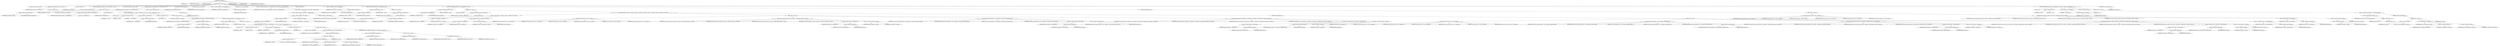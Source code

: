 digraph "getCommandline" {  
"602" [label = <(METHOD,getCommandline)<SUB>260</SUB>> ]
"603" [label = <(PARAM,this)<SUB>260</SUB>> ]
"604" [label = <(PARAM,String[] srcFiles)<SUB>260</SUB>> ]
"605" [label = <(PARAM,File[] baseDirs)<SUB>260</SUB>> ]
"606" [label = <(BLOCK,&lt;empty&gt;,&lt;empty&gt;)<SUB>260</SUB>> ]
"27" [label = <(LOCAL,Vector targets: java.util.Vector)> ]
"607" [label = <(&lt;operator&gt;.assignment,Vector targets = new Vector())<SUB>261</SUB>> ]
"608" [label = <(IDENTIFIER,targets,Vector targets = new Vector())<SUB>261</SUB>> ]
"609" [label = <(&lt;operator&gt;.alloc,new Vector())<SUB>261</SUB>> ]
"610" [label = <(&lt;init&gt;,new Vector())<SUB>261</SUB>> ]
"26" [label = <(IDENTIFIER,targets,new Vector())<SUB>261</SUB>> ]
"611" [label = <(CONTROL_STRUCTURE,if (targetFilePos != null),if (targetFilePos != null))<SUB>262</SUB>> ]
"612" [label = <(&lt;operator&gt;.notEquals,targetFilePos != null)<SUB>262</SUB>> ]
"613" [label = <(&lt;operator&gt;.fieldAccess,this.targetFilePos)<SUB>262</SUB>> ]
"614" [label = <(IDENTIFIER,this,targetFilePos != null)<SUB>262</SUB>> ]
"615" [label = <(FIELD_IDENTIFIER,targetFilePos,targetFilePos)<SUB>262</SUB>> ]
"616" [label = <(LITERAL,null,targetFilePos != null)<SUB>262</SUB>> ]
"617" [label = <(BLOCK,&lt;empty&gt;,&lt;empty&gt;)<SUB>262</SUB>> ]
"29" [label = <(LOCAL,Hashtable addedFiles: java.util.Hashtable)> ]
"618" [label = <(&lt;operator&gt;.assignment,Hashtable addedFiles = new Hashtable())<SUB>263</SUB>> ]
"619" [label = <(IDENTIFIER,addedFiles,Hashtable addedFiles = new Hashtable())<SUB>263</SUB>> ]
"620" [label = <(&lt;operator&gt;.alloc,new Hashtable())<SUB>263</SUB>> ]
"621" [label = <(&lt;init&gt;,new Hashtable())<SUB>263</SUB>> ]
"28" [label = <(IDENTIFIER,addedFiles,new Hashtable())<SUB>263</SUB>> ]
"622" [label = <(CONTROL_STRUCTURE,for (int i = 0; Some(i &lt; srcFiles.length); i++),for (int i = 0; Some(i &lt; srcFiles.length); i++))<SUB>264</SUB>> ]
"623" [label = <(LOCAL,int i: int)> ]
"624" [label = <(&lt;operator&gt;.assignment,int i = 0)<SUB>264</SUB>> ]
"625" [label = <(IDENTIFIER,i,int i = 0)<SUB>264</SUB>> ]
"626" [label = <(LITERAL,0,int i = 0)<SUB>264</SUB>> ]
"627" [label = <(&lt;operator&gt;.lessThan,i &lt; srcFiles.length)<SUB>264</SUB>> ]
"628" [label = <(IDENTIFIER,i,i &lt; srcFiles.length)<SUB>264</SUB>> ]
"629" [label = <(&lt;operator&gt;.fieldAccess,srcFiles.length)<SUB>264</SUB>> ]
"630" [label = <(IDENTIFIER,srcFiles,i &lt; srcFiles.length)<SUB>264</SUB>> ]
"631" [label = <(FIELD_IDENTIFIER,length,length)<SUB>264</SUB>> ]
"632" [label = <(&lt;operator&gt;.postIncrement,i++)<SUB>264</SUB>> ]
"633" [label = <(IDENTIFIER,i,i++)<SUB>264</SUB>> ]
"634" [label = <(BLOCK,&lt;empty&gt;,&lt;empty&gt;)<SUB>264</SUB>> ]
"635" [label = <(LOCAL,String[] subTargets: java.lang.String[])> ]
"636" [label = <(&lt;operator&gt;.assignment,String[] subTargets = mapFileName(srcFiles[i]))<SUB>265</SUB>> ]
"637" [label = <(IDENTIFIER,subTargets,String[] subTargets = mapFileName(srcFiles[i]))<SUB>265</SUB>> ]
"638" [label = <(mapFileName,mapFileName(srcFiles[i]))<SUB>265</SUB>> ]
"639" [label = <(&lt;operator&gt;.fieldAccess,this.mapper)<SUB>265</SUB>> ]
"640" [label = <(IDENTIFIER,this,mapFileName(srcFiles[i]))<SUB>265</SUB>> ]
"641" [label = <(FIELD_IDENTIFIER,mapper,mapper)<SUB>265</SUB>> ]
"642" [label = <(&lt;operator&gt;.indexAccess,srcFiles[i])<SUB>265</SUB>> ]
"643" [label = <(IDENTIFIER,srcFiles,mapFileName(srcFiles[i]))<SUB>265</SUB>> ]
"644" [label = <(IDENTIFIER,i,mapFileName(srcFiles[i]))<SUB>265</SUB>> ]
"645" [label = <(CONTROL_STRUCTURE,if (subTargets != null),if (subTargets != null))<SUB>266</SUB>> ]
"646" [label = <(&lt;operator&gt;.notEquals,subTargets != null)<SUB>266</SUB>> ]
"647" [label = <(IDENTIFIER,subTargets,subTargets != null)<SUB>266</SUB>> ]
"648" [label = <(LITERAL,null,subTargets != null)<SUB>266</SUB>> ]
"649" [label = <(BLOCK,&lt;empty&gt;,&lt;empty&gt;)<SUB>266</SUB>> ]
"650" [label = <(CONTROL_STRUCTURE,for (int j = 0; Some(j &lt; subTargets.length); j++),for (int j = 0; Some(j &lt; subTargets.length); j++))<SUB>267</SUB>> ]
"651" [label = <(LOCAL,int j: int)> ]
"652" [label = <(&lt;operator&gt;.assignment,int j = 0)<SUB>267</SUB>> ]
"653" [label = <(IDENTIFIER,j,int j = 0)<SUB>267</SUB>> ]
"654" [label = <(LITERAL,0,int j = 0)<SUB>267</SUB>> ]
"655" [label = <(&lt;operator&gt;.lessThan,j &lt; subTargets.length)<SUB>267</SUB>> ]
"656" [label = <(IDENTIFIER,j,j &lt; subTargets.length)<SUB>267</SUB>> ]
"657" [label = <(&lt;operator&gt;.fieldAccess,subTargets.length)<SUB>267</SUB>> ]
"658" [label = <(IDENTIFIER,subTargets,j &lt; subTargets.length)<SUB>267</SUB>> ]
"659" [label = <(FIELD_IDENTIFIER,length,length)<SUB>267</SUB>> ]
"660" [label = <(&lt;operator&gt;.postIncrement,j++)<SUB>267</SUB>> ]
"661" [label = <(IDENTIFIER,j,j++)<SUB>267</SUB>> ]
"662" [label = <(BLOCK,&lt;empty&gt;,&lt;empty&gt;)<SUB>267</SUB>> ]
"663" [label = <(LOCAL,String name: java.lang.String)> ]
"664" [label = <(&lt;operator&gt;.assignment,String name = this.getAbsolutePath())<SUB>268</SUB>> ]
"665" [label = <(IDENTIFIER,name,String name = this.getAbsolutePath())<SUB>268</SUB>> ]
"666" [label = <(getAbsolutePath,this.getAbsolutePath())<SUB>268</SUB>> ]
"667" [label = <(BLOCK,&lt;empty&gt;,&lt;empty&gt;)<SUB>268</SUB>> ]
"668" [label = <(&lt;operator&gt;.assignment,&lt;empty&gt;)> ]
"669" [label = <(IDENTIFIER,$obj13,&lt;empty&gt;)> ]
"670" [label = <(&lt;operator&gt;.alloc,new File(destDir, subTargets[j]))<SUB>268</SUB>> ]
"671" [label = <(&lt;init&gt;,new File(destDir, subTargets[j]))<SUB>268</SUB>> ]
"672" [label = <(IDENTIFIER,$obj13,new File(destDir, subTargets[j]))> ]
"673" [label = <(&lt;operator&gt;.fieldAccess,this.destDir)<SUB>268</SUB>> ]
"674" [label = <(IDENTIFIER,this,new File(destDir, subTargets[j]))<SUB>268</SUB>> ]
"675" [label = <(FIELD_IDENTIFIER,destDir,destDir)<SUB>268</SUB>> ]
"676" [label = <(&lt;operator&gt;.indexAccess,subTargets[j])<SUB>268</SUB>> ]
"677" [label = <(IDENTIFIER,subTargets,new File(destDir, subTargets[j]))<SUB>268</SUB>> ]
"678" [label = <(IDENTIFIER,j,new File(destDir, subTargets[j]))<SUB>268</SUB>> ]
"679" [label = <(IDENTIFIER,$obj13,&lt;empty&gt;)> ]
"680" [label = <(CONTROL_STRUCTURE,if (!addedFiles.contains(name)),if (!addedFiles.contains(name)))<SUB>269</SUB>> ]
"681" [label = <(&lt;operator&gt;.logicalNot,!addedFiles.contains(name))<SUB>269</SUB>> ]
"682" [label = <(contains,addedFiles.contains(name))<SUB>269</SUB>> ]
"683" [label = <(IDENTIFIER,addedFiles,addedFiles.contains(name))<SUB>269</SUB>> ]
"684" [label = <(IDENTIFIER,name,addedFiles.contains(name))<SUB>269</SUB>> ]
"685" [label = <(BLOCK,&lt;empty&gt;,&lt;empty&gt;)<SUB>269</SUB>> ]
"686" [label = <(addElement,targets.addElement(name))<SUB>270</SUB>> ]
"687" [label = <(IDENTIFIER,targets,targets.addElement(name))<SUB>270</SUB>> ]
"688" [label = <(IDENTIFIER,name,targets.addElement(name))<SUB>270</SUB>> ]
"689" [label = <(put,addedFiles.put(name, name))<SUB>271</SUB>> ]
"690" [label = <(IDENTIFIER,addedFiles,addedFiles.put(name, name))<SUB>271</SUB>> ]
"691" [label = <(IDENTIFIER,name,addedFiles.put(name, name))<SUB>271</SUB>> ]
"692" [label = <(IDENTIFIER,name,addedFiles.put(name, name))<SUB>271</SUB>> ]
"693" [label = <(LOCAL,String[] targetFiles: java.lang.String[])> ]
"694" [label = <(&lt;operator&gt;.assignment,String[] targetFiles = new String[targets.size()])<SUB>277</SUB>> ]
"695" [label = <(IDENTIFIER,targetFiles,String[] targetFiles = new String[targets.size()])<SUB>277</SUB>> ]
"696" [label = <(&lt;operator&gt;.alloc,new String[targets.size()])> ]
"697" [label = <(size,targets.size())<SUB>277</SUB>> ]
"698" [label = <(IDENTIFIER,targets,targets.size())<SUB>277</SUB>> ]
"699" [label = <(copyInto,targets.copyInto(targetFiles))<SUB>278</SUB>> ]
"700" [label = <(IDENTIFIER,targets,targets.copyInto(targetFiles))<SUB>278</SUB>> ]
"701" [label = <(IDENTIFIER,targetFiles,targets.copyInto(targetFiles))<SUB>278</SUB>> ]
"702" [label = <(LOCAL,String[] orig: java.lang.String[])> ]
"703" [label = <(&lt;operator&gt;.assignment,String[] orig = getCommandline())<SUB>280</SUB>> ]
"704" [label = <(IDENTIFIER,orig,String[] orig = getCommandline())<SUB>280</SUB>> ]
"705" [label = <(getCommandline,getCommandline())<SUB>280</SUB>> ]
"706" [label = <(IDENTIFIER,cmdl,getCommandline())<SUB>280</SUB>> ]
"707" [label = <(LOCAL,String[] result: java.lang.String[])> ]
"708" [label = <(&lt;operator&gt;.assignment,String[] result = new String[orig.length + srcFiles.length + targetFiles.length])<SUB>281</SUB>> ]
"709" [label = <(IDENTIFIER,result,String[] result = new String[orig.length + srcFiles.length + targetFiles.length])<SUB>281</SUB>> ]
"710" [label = <(&lt;operator&gt;.alloc,new String[orig.length + srcFiles.length + targetFiles.length])> ]
"711" [label = <(&lt;operator&gt;.addition,orig.length + srcFiles.length + targetFiles.length)<SUB>281</SUB>> ]
"712" [label = <(&lt;operator&gt;.addition,orig.length + srcFiles.length)<SUB>281</SUB>> ]
"713" [label = <(&lt;operator&gt;.fieldAccess,orig.length)<SUB>281</SUB>> ]
"714" [label = <(IDENTIFIER,orig,orig.length + srcFiles.length)<SUB>281</SUB>> ]
"715" [label = <(FIELD_IDENTIFIER,length,length)<SUB>281</SUB>> ]
"716" [label = <(&lt;operator&gt;.fieldAccess,srcFiles.length)<SUB>281</SUB>> ]
"717" [label = <(IDENTIFIER,srcFiles,orig.length + srcFiles.length)<SUB>281</SUB>> ]
"718" [label = <(FIELD_IDENTIFIER,length,length)<SUB>281</SUB>> ]
"719" [label = <(&lt;operator&gt;.fieldAccess,targetFiles.length)<SUB>281</SUB>> ]
"720" [label = <(IDENTIFIER,targetFiles,orig.length + srcFiles.length + targetFiles.length)<SUB>281</SUB>> ]
"721" [label = <(FIELD_IDENTIFIER,length,length)<SUB>281</SUB>> ]
"722" [label = <(LOCAL,int srcIndex: int)> ]
"723" [label = <(&lt;operator&gt;.assignment,int srcIndex = orig.length)<SUB>283</SUB>> ]
"724" [label = <(IDENTIFIER,srcIndex,int srcIndex = orig.length)<SUB>283</SUB>> ]
"725" [label = <(&lt;operator&gt;.fieldAccess,orig.length)<SUB>283</SUB>> ]
"726" [label = <(IDENTIFIER,orig,int srcIndex = orig.length)<SUB>283</SUB>> ]
"727" [label = <(FIELD_IDENTIFIER,length,length)<SUB>283</SUB>> ]
"728" [label = <(CONTROL_STRUCTURE,if (srcFilePos != null),if (srcFilePos != null))<SUB>284</SUB>> ]
"729" [label = <(&lt;operator&gt;.notEquals,srcFilePos != null)<SUB>284</SUB>> ]
"730" [label = <(&lt;operator&gt;.fieldAccess,this.srcFilePos)<SUB>284</SUB>> ]
"731" [label = <(IDENTIFIER,this,srcFilePos != null)<SUB>284</SUB>> ]
"732" [label = <(FIELD_IDENTIFIER,srcFilePos,srcFilePos)<SUB>284</SUB>> ]
"733" [label = <(LITERAL,null,srcFilePos != null)<SUB>284</SUB>> ]
"734" [label = <(BLOCK,&lt;empty&gt;,&lt;empty&gt;)<SUB>284</SUB>> ]
"735" [label = <(&lt;operator&gt;.assignment,srcIndex = getPosition())<SUB>285</SUB>> ]
"736" [label = <(IDENTIFIER,srcIndex,srcIndex = getPosition())<SUB>285</SUB>> ]
"737" [label = <(getPosition,getPosition())<SUB>285</SUB>> ]
"738" [label = <(&lt;operator&gt;.fieldAccess,this.srcFilePos)<SUB>285</SUB>> ]
"739" [label = <(IDENTIFIER,this,getPosition())<SUB>285</SUB>> ]
"740" [label = <(FIELD_IDENTIFIER,srcFilePos,srcFilePos)<SUB>285</SUB>> ]
"741" [label = <(CONTROL_STRUCTURE,if (targetFilePos != null),if (targetFilePos != null))<SUB>288</SUB>> ]
"742" [label = <(&lt;operator&gt;.notEquals,targetFilePos != null)<SUB>288</SUB>> ]
"743" [label = <(&lt;operator&gt;.fieldAccess,this.targetFilePos)<SUB>288</SUB>> ]
"744" [label = <(IDENTIFIER,this,targetFilePos != null)<SUB>288</SUB>> ]
"745" [label = <(FIELD_IDENTIFIER,targetFilePos,targetFilePos)<SUB>288</SUB>> ]
"746" [label = <(LITERAL,null,targetFilePos != null)<SUB>288</SUB>> ]
"747" [label = <(BLOCK,&lt;empty&gt;,&lt;empty&gt;)<SUB>288</SUB>> ]
"748" [label = <(LOCAL,int targetIndex: int)> ]
"749" [label = <(&lt;operator&gt;.assignment,int targetIndex = getPosition())<SUB>289</SUB>> ]
"750" [label = <(IDENTIFIER,targetIndex,int targetIndex = getPosition())<SUB>289</SUB>> ]
"751" [label = <(getPosition,getPosition())<SUB>289</SUB>> ]
"752" [label = <(&lt;operator&gt;.fieldAccess,this.targetFilePos)<SUB>289</SUB>> ]
"753" [label = <(IDENTIFIER,this,getPosition())<SUB>289</SUB>> ]
"754" [label = <(FIELD_IDENTIFIER,targetFilePos,targetFilePos)<SUB>289</SUB>> ]
"755" [label = <(CONTROL_STRUCTURE,if (srcIndex &lt; targetIndex || (srcIndex == targetIndex &amp;&amp; srcIsFirst)),if (srcIndex &lt; targetIndex || (srcIndex == targetIndex &amp;&amp; srcIsFirst)))<SUB>291</SUB>> ]
"756" [label = <(&lt;operator&gt;.logicalOr,srcIndex &lt; targetIndex || (srcIndex == targetIndex &amp;&amp; srcIsFirst))<SUB>291</SUB>> ]
"757" [label = <(&lt;operator&gt;.lessThan,srcIndex &lt; targetIndex)<SUB>291</SUB>> ]
"758" [label = <(IDENTIFIER,srcIndex,srcIndex &lt; targetIndex)<SUB>291</SUB>> ]
"759" [label = <(IDENTIFIER,targetIndex,srcIndex &lt; targetIndex)<SUB>291</SUB>> ]
"760" [label = <(&lt;operator&gt;.logicalAnd,srcIndex == targetIndex &amp;&amp; srcIsFirst)<SUB>292</SUB>> ]
"761" [label = <(&lt;operator&gt;.equals,srcIndex == targetIndex)<SUB>292</SUB>> ]
"762" [label = <(IDENTIFIER,srcIndex,srcIndex == targetIndex)<SUB>292</SUB>> ]
"763" [label = <(IDENTIFIER,targetIndex,srcIndex == targetIndex)<SUB>292</SUB>> ]
"764" [label = <(&lt;operator&gt;.fieldAccess,this.srcIsFirst)<SUB>292</SUB>> ]
"765" [label = <(IDENTIFIER,this,srcIndex == targetIndex &amp;&amp; srcIsFirst)<SUB>292</SUB>> ]
"766" [label = <(FIELD_IDENTIFIER,srcIsFirst,srcIsFirst)<SUB>292</SUB>> ]
"767" [label = <(BLOCK,&lt;empty&gt;,&lt;empty&gt;)<SUB>292</SUB>> ]
"768" [label = <(arraycopy,System.arraycopy(orig, 0, result, 0, srcIndex))<SUB>295</SUB>> ]
"769" [label = <(IDENTIFIER,System,System.arraycopy(orig, 0, result, 0, srcIndex))<SUB>295</SUB>> ]
"770" [label = <(IDENTIFIER,orig,System.arraycopy(orig, 0, result, 0, srcIndex))<SUB>295</SUB>> ]
"771" [label = <(LITERAL,0,System.arraycopy(orig, 0, result, 0, srcIndex))<SUB>295</SUB>> ]
"772" [label = <(IDENTIFIER,result,System.arraycopy(orig, 0, result, 0, srcIndex))<SUB>295</SUB>> ]
"773" [label = <(LITERAL,0,System.arraycopy(orig, 0, result, 0, srcIndex))<SUB>295</SUB>> ]
"774" [label = <(IDENTIFIER,srcIndex,System.arraycopy(orig, 0, result, 0, srcIndex))<SUB>295</SUB>> ]
"775" [label = <(arraycopy,System.arraycopy(orig, srcIndex, result, srcIndex + srcFiles.length, targetIndex - srcIndex))<SUB>298</SUB>> ]
"776" [label = <(IDENTIFIER,System,System.arraycopy(orig, srcIndex, result, srcIndex + srcFiles.length, targetIndex - srcIndex))<SUB>298</SUB>> ]
"777" [label = <(IDENTIFIER,orig,System.arraycopy(orig, srcIndex, result, srcIndex + srcFiles.length, targetIndex - srcIndex))<SUB>298</SUB>> ]
"778" [label = <(IDENTIFIER,srcIndex,System.arraycopy(orig, srcIndex, result, srcIndex + srcFiles.length, targetIndex - srcIndex))<SUB>298</SUB>> ]
"779" [label = <(IDENTIFIER,result,System.arraycopy(orig, srcIndex, result, srcIndex + srcFiles.length, targetIndex - srcIndex))<SUB>298</SUB>> ]
"780" [label = <(&lt;operator&gt;.addition,srcIndex + srcFiles.length)<SUB>299</SUB>> ]
"781" [label = <(IDENTIFIER,srcIndex,srcIndex + srcFiles.length)<SUB>299</SUB>> ]
"782" [label = <(&lt;operator&gt;.fieldAccess,srcFiles.length)<SUB>299</SUB>> ]
"783" [label = <(IDENTIFIER,srcFiles,srcIndex + srcFiles.length)<SUB>299</SUB>> ]
"784" [label = <(FIELD_IDENTIFIER,length,length)<SUB>299</SUB>> ]
"785" [label = <(&lt;operator&gt;.subtraction,targetIndex - srcIndex)<SUB>300</SUB>> ]
"786" [label = <(IDENTIFIER,targetIndex,targetIndex - srcIndex)<SUB>300</SUB>> ]
"787" [label = <(IDENTIFIER,srcIndex,targetIndex - srcIndex)<SUB>300</SUB>> ]
"788" [label = <(arraycopy,System.arraycopy(targetFiles, 0, result, targetIndex + srcFiles.length, targetFiles.length))<SUB>303</SUB>> ]
"789" [label = <(IDENTIFIER,System,System.arraycopy(targetFiles, 0, result, targetIndex + srcFiles.length, targetFiles.length))<SUB>303</SUB>> ]
"790" [label = <(IDENTIFIER,targetFiles,System.arraycopy(targetFiles, 0, result, targetIndex + srcFiles.length, targetFiles.length))<SUB>303</SUB>> ]
"791" [label = <(LITERAL,0,System.arraycopy(targetFiles, 0, result, targetIndex + srcFiles.length, targetFiles.length))<SUB>303</SUB>> ]
"792" [label = <(IDENTIFIER,result,System.arraycopy(targetFiles, 0, result, targetIndex + srcFiles.length, targetFiles.length))<SUB>303</SUB>> ]
"793" [label = <(&lt;operator&gt;.addition,targetIndex + srcFiles.length)<SUB>304</SUB>> ]
"794" [label = <(IDENTIFIER,targetIndex,targetIndex + srcFiles.length)<SUB>304</SUB>> ]
"795" [label = <(&lt;operator&gt;.fieldAccess,srcFiles.length)<SUB>304</SUB>> ]
"796" [label = <(IDENTIFIER,srcFiles,targetIndex + srcFiles.length)<SUB>304</SUB>> ]
"797" [label = <(FIELD_IDENTIFIER,length,length)<SUB>304</SUB>> ]
"798" [label = <(&lt;operator&gt;.fieldAccess,targetFiles.length)<SUB>305</SUB>> ]
"799" [label = <(IDENTIFIER,targetFiles,System.arraycopy(targetFiles, 0, result, targetIndex + srcFiles.length, targetFiles.length))<SUB>305</SUB>> ]
"800" [label = <(FIELD_IDENTIFIER,length,length)<SUB>305</SUB>> ]
"801" [label = <(arraycopy,System.arraycopy(orig, targetIndex, result, targetIndex + srcFiles.length + targetFiles.length, orig.length - targetIndex))<SUB>308</SUB>> ]
"802" [label = <(IDENTIFIER,System,System.arraycopy(orig, targetIndex, result, targetIndex + srcFiles.length + targetFiles.length, orig.length - targetIndex))<SUB>308</SUB>> ]
"803" [label = <(IDENTIFIER,orig,System.arraycopy(orig, targetIndex, result, targetIndex + srcFiles.length + targetFiles.length, orig.length - targetIndex))<SUB>308</SUB>> ]
"804" [label = <(IDENTIFIER,targetIndex,System.arraycopy(orig, targetIndex, result, targetIndex + srcFiles.length + targetFiles.length, orig.length - targetIndex))<SUB>308</SUB>> ]
"805" [label = <(IDENTIFIER,result,System.arraycopy(orig, targetIndex, result, targetIndex + srcFiles.length + targetFiles.length, orig.length - targetIndex))<SUB>308</SUB>> ]
"806" [label = <(&lt;operator&gt;.addition,targetIndex + srcFiles.length + targetFiles.length)<SUB>309</SUB>> ]
"807" [label = <(&lt;operator&gt;.addition,targetIndex + srcFiles.length)<SUB>309</SUB>> ]
"808" [label = <(IDENTIFIER,targetIndex,targetIndex + srcFiles.length)<SUB>309</SUB>> ]
"809" [label = <(&lt;operator&gt;.fieldAccess,srcFiles.length)<SUB>309</SUB>> ]
"810" [label = <(IDENTIFIER,srcFiles,targetIndex + srcFiles.length)<SUB>309</SUB>> ]
"811" [label = <(FIELD_IDENTIFIER,length,length)<SUB>309</SUB>> ]
"812" [label = <(&lt;operator&gt;.fieldAccess,targetFiles.length)<SUB>309</SUB>> ]
"813" [label = <(IDENTIFIER,targetFiles,targetIndex + srcFiles.length + targetFiles.length)<SUB>309</SUB>> ]
"814" [label = <(FIELD_IDENTIFIER,length,length)<SUB>309</SUB>> ]
"815" [label = <(&lt;operator&gt;.subtraction,orig.length - targetIndex)<SUB>310</SUB>> ]
"816" [label = <(&lt;operator&gt;.fieldAccess,orig.length)<SUB>310</SUB>> ]
"817" [label = <(IDENTIFIER,orig,orig.length - targetIndex)<SUB>310</SUB>> ]
"818" [label = <(FIELD_IDENTIFIER,length,length)<SUB>310</SUB>> ]
"819" [label = <(IDENTIFIER,targetIndex,orig.length - targetIndex)<SUB>310</SUB>> ]
"820" [label = <(CONTROL_STRUCTURE,else,else)<SUB>311</SUB>> ]
"821" [label = <(BLOCK,&lt;empty&gt;,&lt;empty&gt;)<SUB>311</SUB>> ]
"822" [label = <(arraycopy,System.arraycopy(orig, 0, result, 0, targetIndex))<SUB>313</SUB>> ]
"823" [label = <(IDENTIFIER,System,System.arraycopy(orig, 0, result, 0, targetIndex))<SUB>313</SUB>> ]
"824" [label = <(IDENTIFIER,orig,System.arraycopy(orig, 0, result, 0, targetIndex))<SUB>313</SUB>> ]
"825" [label = <(LITERAL,0,System.arraycopy(orig, 0, result, 0, targetIndex))<SUB>313</SUB>> ]
"826" [label = <(IDENTIFIER,result,System.arraycopy(orig, 0, result, 0, targetIndex))<SUB>313</SUB>> ]
"827" [label = <(LITERAL,0,System.arraycopy(orig, 0, result, 0, targetIndex))<SUB>313</SUB>> ]
"828" [label = <(IDENTIFIER,targetIndex,System.arraycopy(orig, 0, result, 0, targetIndex))<SUB>313</SUB>> ]
"829" [label = <(arraycopy,System.arraycopy(targetFiles, 0, result, targetIndex, targetFiles.length))<SUB>316</SUB>> ]
"830" [label = <(IDENTIFIER,System,System.arraycopy(targetFiles, 0, result, targetIndex, targetFiles.length))<SUB>316</SUB>> ]
"831" [label = <(IDENTIFIER,targetFiles,System.arraycopy(targetFiles, 0, result, targetIndex, targetFiles.length))<SUB>316</SUB>> ]
"832" [label = <(LITERAL,0,System.arraycopy(targetFiles, 0, result, targetIndex, targetFiles.length))<SUB>316</SUB>> ]
"833" [label = <(IDENTIFIER,result,System.arraycopy(targetFiles, 0, result, targetIndex, targetFiles.length))<SUB>316</SUB>> ]
"834" [label = <(IDENTIFIER,targetIndex,System.arraycopy(targetFiles, 0, result, targetIndex, targetFiles.length))<SUB>317</SUB>> ]
"835" [label = <(&lt;operator&gt;.fieldAccess,targetFiles.length)<SUB>318</SUB>> ]
"836" [label = <(IDENTIFIER,targetFiles,System.arraycopy(targetFiles, 0, result, targetIndex, targetFiles.length))<SUB>318</SUB>> ]
"837" [label = <(FIELD_IDENTIFIER,length,length)<SUB>318</SUB>> ]
"838" [label = <(arraycopy,System.arraycopy(orig, targetIndex, result, targetIndex + targetFiles.length, srcIndex - targetIndex))<SUB>321</SUB>> ]
"839" [label = <(IDENTIFIER,System,System.arraycopy(orig, targetIndex, result, targetIndex + targetFiles.length, srcIndex - targetIndex))<SUB>321</SUB>> ]
"840" [label = <(IDENTIFIER,orig,System.arraycopy(orig, targetIndex, result, targetIndex + targetFiles.length, srcIndex - targetIndex))<SUB>321</SUB>> ]
"841" [label = <(IDENTIFIER,targetIndex,System.arraycopy(orig, targetIndex, result, targetIndex + targetFiles.length, srcIndex - targetIndex))<SUB>321</SUB>> ]
"842" [label = <(IDENTIFIER,result,System.arraycopy(orig, targetIndex, result, targetIndex + targetFiles.length, srcIndex - targetIndex))<SUB>321</SUB>> ]
"843" [label = <(&lt;operator&gt;.addition,targetIndex + targetFiles.length)<SUB>322</SUB>> ]
"844" [label = <(IDENTIFIER,targetIndex,targetIndex + targetFiles.length)<SUB>322</SUB>> ]
"845" [label = <(&lt;operator&gt;.fieldAccess,targetFiles.length)<SUB>322</SUB>> ]
"846" [label = <(IDENTIFIER,targetFiles,targetIndex + targetFiles.length)<SUB>322</SUB>> ]
"847" [label = <(FIELD_IDENTIFIER,length,length)<SUB>322</SUB>> ]
"848" [label = <(&lt;operator&gt;.subtraction,srcIndex - targetIndex)<SUB>323</SUB>> ]
"849" [label = <(IDENTIFIER,srcIndex,srcIndex - targetIndex)<SUB>323</SUB>> ]
"850" [label = <(IDENTIFIER,targetIndex,srcIndex - targetIndex)<SUB>323</SUB>> ]
"851" [label = <(arraycopy,System.arraycopy(orig, srcIndex, result, srcIndex + srcFiles.length + targetFiles.length, orig.length - srcIndex))<SUB>326</SUB>> ]
"852" [label = <(IDENTIFIER,System,System.arraycopy(orig, srcIndex, result, srcIndex + srcFiles.length + targetFiles.length, orig.length - srcIndex))<SUB>326</SUB>> ]
"853" [label = <(IDENTIFIER,orig,System.arraycopy(orig, srcIndex, result, srcIndex + srcFiles.length + targetFiles.length, orig.length - srcIndex))<SUB>326</SUB>> ]
"854" [label = <(IDENTIFIER,srcIndex,System.arraycopy(orig, srcIndex, result, srcIndex + srcFiles.length + targetFiles.length, orig.length - srcIndex))<SUB>326</SUB>> ]
"855" [label = <(IDENTIFIER,result,System.arraycopy(orig, srcIndex, result, srcIndex + srcFiles.length + targetFiles.length, orig.length - srcIndex))<SUB>326</SUB>> ]
"856" [label = <(&lt;operator&gt;.addition,srcIndex + srcFiles.length + targetFiles.length)<SUB>327</SUB>> ]
"857" [label = <(&lt;operator&gt;.addition,srcIndex + srcFiles.length)<SUB>327</SUB>> ]
"858" [label = <(IDENTIFIER,srcIndex,srcIndex + srcFiles.length)<SUB>327</SUB>> ]
"859" [label = <(&lt;operator&gt;.fieldAccess,srcFiles.length)<SUB>327</SUB>> ]
"860" [label = <(IDENTIFIER,srcFiles,srcIndex + srcFiles.length)<SUB>327</SUB>> ]
"861" [label = <(FIELD_IDENTIFIER,length,length)<SUB>327</SUB>> ]
"862" [label = <(&lt;operator&gt;.fieldAccess,targetFiles.length)<SUB>327</SUB>> ]
"863" [label = <(IDENTIFIER,targetFiles,srcIndex + srcFiles.length + targetFiles.length)<SUB>327</SUB>> ]
"864" [label = <(FIELD_IDENTIFIER,length,length)<SUB>327</SUB>> ]
"865" [label = <(&lt;operator&gt;.subtraction,orig.length - srcIndex)<SUB>328</SUB>> ]
"866" [label = <(&lt;operator&gt;.fieldAccess,orig.length)<SUB>328</SUB>> ]
"867" [label = <(IDENTIFIER,orig,orig.length - srcIndex)<SUB>328</SUB>> ]
"868" [label = <(FIELD_IDENTIFIER,length,length)<SUB>328</SUB>> ]
"869" [label = <(IDENTIFIER,srcIndex,orig.length - srcIndex)<SUB>328</SUB>> ]
"870" [label = <(&lt;operator&gt;.assignmentPlus,srcIndex += targetFiles.length)<SUB>329</SUB>> ]
"871" [label = <(IDENTIFIER,srcIndex,srcIndex += targetFiles.length)<SUB>329</SUB>> ]
"872" [label = <(&lt;operator&gt;.fieldAccess,targetFiles.length)<SUB>329</SUB>> ]
"873" [label = <(IDENTIFIER,targetFiles,srcIndex += targetFiles.length)<SUB>329</SUB>> ]
"874" [label = <(FIELD_IDENTIFIER,length,length)<SUB>329</SUB>> ]
"875" [label = <(CONTROL_STRUCTURE,else,else)<SUB>332</SUB>> ]
"876" [label = <(BLOCK,&lt;empty&gt;,&lt;empty&gt;)<SUB>332</SUB>> ]
"877" [label = <(arraycopy,System.arraycopy(orig, 0, result, 0, srcIndex))<SUB>335</SUB>> ]
"878" [label = <(IDENTIFIER,System,System.arraycopy(orig, 0, result, 0, srcIndex))<SUB>335</SUB>> ]
"879" [label = <(IDENTIFIER,orig,System.arraycopy(orig, 0, result, 0, srcIndex))<SUB>335</SUB>> ]
"880" [label = <(LITERAL,0,System.arraycopy(orig, 0, result, 0, srcIndex))<SUB>335</SUB>> ]
"881" [label = <(IDENTIFIER,result,System.arraycopy(orig, 0, result, 0, srcIndex))<SUB>335</SUB>> ]
"882" [label = <(LITERAL,0,System.arraycopy(orig, 0, result, 0, srcIndex))<SUB>335</SUB>> ]
"883" [label = <(IDENTIFIER,srcIndex,System.arraycopy(orig, 0, result, 0, srcIndex))<SUB>335</SUB>> ]
"884" [label = <(arraycopy,System.arraycopy(orig, srcIndex, result, srcIndex + srcFiles.length, orig.length - srcIndex))<SUB>337</SUB>> ]
"885" [label = <(IDENTIFIER,System,System.arraycopy(orig, srcIndex, result, srcIndex + srcFiles.length, orig.length - srcIndex))<SUB>337</SUB>> ]
"886" [label = <(IDENTIFIER,orig,System.arraycopy(orig, srcIndex, result, srcIndex + srcFiles.length, orig.length - srcIndex))<SUB>337</SUB>> ]
"887" [label = <(IDENTIFIER,srcIndex,System.arraycopy(orig, srcIndex, result, srcIndex + srcFiles.length, orig.length - srcIndex))<SUB>337</SUB>> ]
"888" [label = <(IDENTIFIER,result,System.arraycopy(orig, srcIndex, result, srcIndex + srcFiles.length, orig.length - srcIndex))<SUB>337</SUB>> ]
"889" [label = <(&lt;operator&gt;.addition,srcIndex + srcFiles.length)<SUB>338</SUB>> ]
"890" [label = <(IDENTIFIER,srcIndex,srcIndex + srcFiles.length)<SUB>338</SUB>> ]
"891" [label = <(&lt;operator&gt;.fieldAccess,srcFiles.length)<SUB>338</SUB>> ]
"892" [label = <(IDENTIFIER,srcFiles,srcIndex + srcFiles.length)<SUB>338</SUB>> ]
"893" [label = <(FIELD_IDENTIFIER,length,length)<SUB>338</SUB>> ]
"894" [label = <(&lt;operator&gt;.subtraction,orig.length - srcIndex)<SUB>339</SUB>> ]
"895" [label = <(&lt;operator&gt;.fieldAccess,orig.length)<SUB>339</SUB>> ]
"896" [label = <(IDENTIFIER,orig,orig.length - srcIndex)<SUB>339</SUB>> ]
"897" [label = <(FIELD_IDENTIFIER,length,length)<SUB>339</SUB>> ]
"898" [label = <(IDENTIFIER,srcIndex,orig.length - srcIndex)<SUB>339</SUB>> ]
"899" [label = <(CONTROL_STRUCTURE,for (int i = 0; Some(i &lt; srcFiles.length); i++),for (int i = 0; Some(i &lt; srcFiles.length); i++))<SUB>344</SUB>> ]
"900" [label = <(LOCAL,int i: int)> ]
"901" [label = <(&lt;operator&gt;.assignment,int i = 0)<SUB>344</SUB>> ]
"902" [label = <(IDENTIFIER,i,int i = 0)<SUB>344</SUB>> ]
"903" [label = <(LITERAL,0,int i = 0)<SUB>344</SUB>> ]
"904" [label = <(&lt;operator&gt;.lessThan,i &lt; srcFiles.length)<SUB>344</SUB>> ]
"905" [label = <(IDENTIFIER,i,i &lt; srcFiles.length)<SUB>344</SUB>> ]
"906" [label = <(&lt;operator&gt;.fieldAccess,srcFiles.length)<SUB>344</SUB>> ]
"907" [label = <(IDENTIFIER,srcFiles,i &lt; srcFiles.length)<SUB>344</SUB>> ]
"908" [label = <(FIELD_IDENTIFIER,length,length)<SUB>344</SUB>> ]
"909" [label = <(&lt;operator&gt;.postIncrement,i++)<SUB>344</SUB>> ]
"910" [label = <(IDENTIFIER,i,i++)<SUB>344</SUB>> ]
"911" [label = <(BLOCK,&lt;empty&gt;,&lt;empty&gt;)<SUB>344</SUB>> ]
"912" [label = <(&lt;operator&gt;.assignment,result[srcIndex + i] = this.getAbsolutePath())<SUB>345</SUB>> ]
"913" [label = <(&lt;operator&gt;.indexAccess,result[srcIndex + i])<SUB>345</SUB>> ]
"914" [label = <(IDENTIFIER,result,result[srcIndex + i] = this.getAbsolutePath())<SUB>345</SUB>> ]
"915" [label = <(&lt;operator&gt;.addition,srcIndex + i)<SUB>345</SUB>> ]
"916" [label = <(IDENTIFIER,srcIndex,srcIndex + i)<SUB>345</SUB>> ]
"917" [label = <(IDENTIFIER,i,srcIndex + i)<SUB>345</SUB>> ]
"918" [label = <(getAbsolutePath,this.getAbsolutePath())<SUB>346</SUB>> ]
"919" [label = <(BLOCK,&lt;empty&gt;,&lt;empty&gt;)<SUB>346</SUB>> ]
"920" [label = <(&lt;operator&gt;.assignment,&lt;empty&gt;)> ]
"921" [label = <(IDENTIFIER,$obj14,&lt;empty&gt;)> ]
"922" [label = <(&lt;operator&gt;.alloc,new File(baseDirs[i], srcFiles[i]))<SUB>346</SUB>> ]
"923" [label = <(&lt;init&gt;,new File(baseDirs[i], srcFiles[i]))<SUB>346</SUB>> ]
"924" [label = <(IDENTIFIER,$obj14,new File(baseDirs[i], srcFiles[i]))> ]
"925" [label = <(&lt;operator&gt;.indexAccess,baseDirs[i])<SUB>346</SUB>> ]
"926" [label = <(IDENTIFIER,baseDirs,new File(baseDirs[i], srcFiles[i]))<SUB>346</SUB>> ]
"927" [label = <(IDENTIFIER,i,new File(baseDirs[i], srcFiles[i]))<SUB>346</SUB>> ]
"928" [label = <(&lt;operator&gt;.indexAccess,srcFiles[i])<SUB>346</SUB>> ]
"929" [label = <(IDENTIFIER,srcFiles,new File(baseDirs[i], srcFiles[i]))<SUB>346</SUB>> ]
"930" [label = <(IDENTIFIER,i,new File(baseDirs[i], srcFiles[i]))<SUB>346</SUB>> ]
"931" [label = <(IDENTIFIER,$obj14,&lt;empty&gt;)> ]
"932" [label = <(RETURN,return result;,return result;)<SUB>348</SUB>> ]
"933" [label = <(IDENTIFIER,result,return result;)<SUB>348</SUB>> ]
"934" [label = <(MODIFIER,PROTECTED)> ]
"935" [label = <(MODIFIER,VIRTUAL)> ]
"936" [label = <(METHOD_RETURN,java.lang.String[])<SUB>260</SUB>> ]
  "602" -> "603" 
  "602" -> "604" 
  "602" -> "605" 
  "602" -> "606" 
  "602" -> "934" 
  "602" -> "935" 
  "602" -> "936" 
  "606" -> "27" 
  "606" -> "607" 
  "606" -> "610" 
  "606" -> "611" 
  "606" -> "693" 
  "606" -> "694" 
  "606" -> "699" 
  "606" -> "702" 
  "606" -> "703" 
  "606" -> "707" 
  "606" -> "708" 
  "606" -> "722" 
  "606" -> "723" 
  "606" -> "728" 
  "606" -> "741" 
  "606" -> "899" 
  "606" -> "932" 
  "607" -> "608" 
  "607" -> "609" 
  "610" -> "26" 
  "611" -> "612" 
  "611" -> "617" 
  "612" -> "613" 
  "612" -> "616" 
  "613" -> "614" 
  "613" -> "615" 
  "617" -> "29" 
  "617" -> "618" 
  "617" -> "621" 
  "617" -> "622" 
  "618" -> "619" 
  "618" -> "620" 
  "621" -> "28" 
  "622" -> "623" 
  "622" -> "624" 
  "622" -> "627" 
  "622" -> "632" 
  "622" -> "634" 
  "624" -> "625" 
  "624" -> "626" 
  "627" -> "628" 
  "627" -> "629" 
  "629" -> "630" 
  "629" -> "631" 
  "632" -> "633" 
  "634" -> "635" 
  "634" -> "636" 
  "634" -> "645" 
  "636" -> "637" 
  "636" -> "638" 
  "638" -> "639" 
  "638" -> "642" 
  "639" -> "640" 
  "639" -> "641" 
  "642" -> "643" 
  "642" -> "644" 
  "645" -> "646" 
  "645" -> "649" 
  "646" -> "647" 
  "646" -> "648" 
  "649" -> "650" 
  "650" -> "651" 
  "650" -> "652" 
  "650" -> "655" 
  "650" -> "660" 
  "650" -> "662" 
  "652" -> "653" 
  "652" -> "654" 
  "655" -> "656" 
  "655" -> "657" 
  "657" -> "658" 
  "657" -> "659" 
  "660" -> "661" 
  "662" -> "663" 
  "662" -> "664" 
  "662" -> "680" 
  "664" -> "665" 
  "664" -> "666" 
  "666" -> "667" 
  "667" -> "668" 
  "667" -> "671" 
  "667" -> "679" 
  "668" -> "669" 
  "668" -> "670" 
  "671" -> "672" 
  "671" -> "673" 
  "671" -> "676" 
  "673" -> "674" 
  "673" -> "675" 
  "676" -> "677" 
  "676" -> "678" 
  "680" -> "681" 
  "680" -> "685" 
  "681" -> "682" 
  "682" -> "683" 
  "682" -> "684" 
  "685" -> "686" 
  "685" -> "689" 
  "686" -> "687" 
  "686" -> "688" 
  "689" -> "690" 
  "689" -> "691" 
  "689" -> "692" 
  "694" -> "695" 
  "694" -> "696" 
  "696" -> "697" 
  "697" -> "698" 
  "699" -> "700" 
  "699" -> "701" 
  "703" -> "704" 
  "703" -> "705" 
  "705" -> "706" 
  "708" -> "709" 
  "708" -> "710" 
  "710" -> "711" 
  "711" -> "712" 
  "711" -> "719" 
  "712" -> "713" 
  "712" -> "716" 
  "713" -> "714" 
  "713" -> "715" 
  "716" -> "717" 
  "716" -> "718" 
  "719" -> "720" 
  "719" -> "721" 
  "723" -> "724" 
  "723" -> "725" 
  "725" -> "726" 
  "725" -> "727" 
  "728" -> "729" 
  "728" -> "734" 
  "729" -> "730" 
  "729" -> "733" 
  "730" -> "731" 
  "730" -> "732" 
  "734" -> "735" 
  "735" -> "736" 
  "735" -> "737" 
  "737" -> "738" 
  "738" -> "739" 
  "738" -> "740" 
  "741" -> "742" 
  "741" -> "747" 
  "741" -> "875" 
  "742" -> "743" 
  "742" -> "746" 
  "743" -> "744" 
  "743" -> "745" 
  "747" -> "748" 
  "747" -> "749" 
  "747" -> "755" 
  "749" -> "750" 
  "749" -> "751" 
  "751" -> "752" 
  "752" -> "753" 
  "752" -> "754" 
  "755" -> "756" 
  "755" -> "767" 
  "755" -> "820" 
  "756" -> "757" 
  "756" -> "760" 
  "757" -> "758" 
  "757" -> "759" 
  "760" -> "761" 
  "760" -> "764" 
  "761" -> "762" 
  "761" -> "763" 
  "764" -> "765" 
  "764" -> "766" 
  "767" -> "768" 
  "767" -> "775" 
  "767" -> "788" 
  "767" -> "801" 
  "768" -> "769" 
  "768" -> "770" 
  "768" -> "771" 
  "768" -> "772" 
  "768" -> "773" 
  "768" -> "774" 
  "775" -> "776" 
  "775" -> "777" 
  "775" -> "778" 
  "775" -> "779" 
  "775" -> "780" 
  "775" -> "785" 
  "780" -> "781" 
  "780" -> "782" 
  "782" -> "783" 
  "782" -> "784" 
  "785" -> "786" 
  "785" -> "787" 
  "788" -> "789" 
  "788" -> "790" 
  "788" -> "791" 
  "788" -> "792" 
  "788" -> "793" 
  "788" -> "798" 
  "793" -> "794" 
  "793" -> "795" 
  "795" -> "796" 
  "795" -> "797" 
  "798" -> "799" 
  "798" -> "800" 
  "801" -> "802" 
  "801" -> "803" 
  "801" -> "804" 
  "801" -> "805" 
  "801" -> "806" 
  "801" -> "815" 
  "806" -> "807" 
  "806" -> "812" 
  "807" -> "808" 
  "807" -> "809" 
  "809" -> "810" 
  "809" -> "811" 
  "812" -> "813" 
  "812" -> "814" 
  "815" -> "816" 
  "815" -> "819" 
  "816" -> "817" 
  "816" -> "818" 
  "820" -> "821" 
  "821" -> "822" 
  "821" -> "829" 
  "821" -> "838" 
  "821" -> "851" 
  "821" -> "870" 
  "822" -> "823" 
  "822" -> "824" 
  "822" -> "825" 
  "822" -> "826" 
  "822" -> "827" 
  "822" -> "828" 
  "829" -> "830" 
  "829" -> "831" 
  "829" -> "832" 
  "829" -> "833" 
  "829" -> "834" 
  "829" -> "835" 
  "835" -> "836" 
  "835" -> "837" 
  "838" -> "839" 
  "838" -> "840" 
  "838" -> "841" 
  "838" -> "842" 
  "838" -> "843" 
  "838" -> "848" 
  "843" -> "844" 
  "843" -> "845" 
  "845" -> "846" 
  "845" -> "847" 
  "848" -> "849" 
  "848" -> "850" 
  "851" -> "852" 
  "851" -> "853" 
  "851" -> "854" 
  "851" -> "855" 
  "851" -> "856" 
  "851" -> "865" 
  "856" -> "857" 
  "856" -> "862" 
  "857" -> "858" 
  "857" -> "859" 
  "859" -> "860" 
  "859" -> "861" 
  "862" -> "863" 
  "862" -> "864" 
  "865" -> "866" 
  "865" -> "869" 
  "866" -> "867" 
  "866" -> "868" 
  "870" -> "871" 
  "870" -> "872" 
  "872" -> "873" 
  "872" -> "874" 
  "875" -> "876" 
  "876" -> "877" 
  "876" -> "884" 
  "877" -> "878" 
  "877" -> "879" 
  "877" -> "880" 
  "877" -> "881" 
  "877" -> "882" 
  "877" -> "883" 
  "884" -> "885" 
  "884" -> "886" 
  "884" -> "887" 
  "884" -> "888" 
  "884" -> "889" 
  "884" -> "894" 
  "889" -> "890" 
  "889" -> "891" 
  "891" -> "892" 
  "891" -> "893" 
  "894" -> "895" 
  "894" -> "898" 
  "895" -> "896" 
  "895" -> "897" 
  "899" -> "900" 
  "899" -> "901" 
  "899" -> "904" 
  "899" -> "909" 
  "899" -> "911" 
  "901" -> "902" 
  "901" -> "903" 
  "904" -> "905" 
  "904" -> "906" 
  "906" -> "907" 
  "906" -> "908" 
  "909" -> "910" 
  "911" -> "912" 
  "912" -> "913" 
  "912" -> "918" 
  "913" -> "914" 
  "913" -> "915" 
  "915" -> "916" 
  "915" -> "917" 
  "918" -> "919" 
  "919" -> "920" 
  "919" -> "923" 
  "919" -> "931" 
  "920" -> "921" 
  "920" -> "922" 
  "923" -> "924" 
  "923" -> "925" 
  "923" -> "928" 
  "925" -> "926" 
  "925" -> "927" 
  "928" -> "929" 
  "928" -> "930" 
  "932" -> "933" 
}
